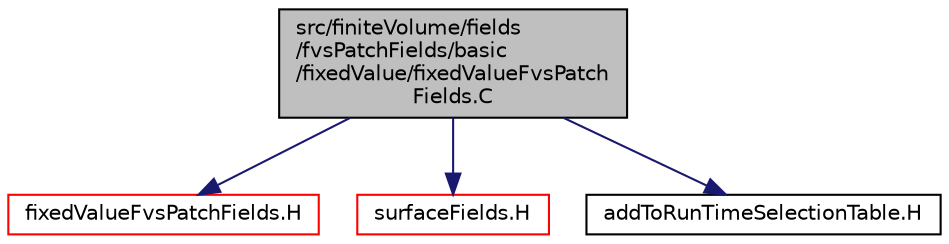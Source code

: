 digraph "src/finiteVolume/fields/fvsPatchFields/basic/fixedValue/fixedValueFvsPatchFields.C"
{
  bgcolor="transparent";
  edge [fontname="Helvetica",fontsize="10",labelfontname="Helvetica",labelfontsize="10"];
  node [fontname="Helvetica",fontsize="10",shape=record];
  Node0 [label="src/finiteVolume/fields\l/fvsPatchFields/basic\l/fixedValue/fixedValueFvsPatch\lFields.C",height=0.2,width=0.4,color="black", fillcolor="grey75", style="filled", fontcolor="black"];
  Node0 -> Node1 [color="midnightblue",fontsize="10",style="solid",fontname="Helvetica"];
  Node1 [label="fixedValueFvsPatchFields.H",height=0.2,width=0.4,color="red",URL="$a02684.html"];
  Node0 -> Node206 [color="midnightblue",fontsize="10",style="solid",fontname="Helvetica"];
  Node206 [label="surfaceFields.H",height=0.2,width=0.4,color="red",URL="$a02897.html",tooltip="Foam::surfaceFields. "];
  Node0 -> Node319 [color="midnightblue",fontsize="10",style="solid",fontname="Helvetica"];
  Node319 [label="addToRunTimeSelectionTable.H",height=0.2,width=0.4,color="black",URL="$a09989.html",tooltip="Macros for easy insertion into run-time selection tables. "];
}
